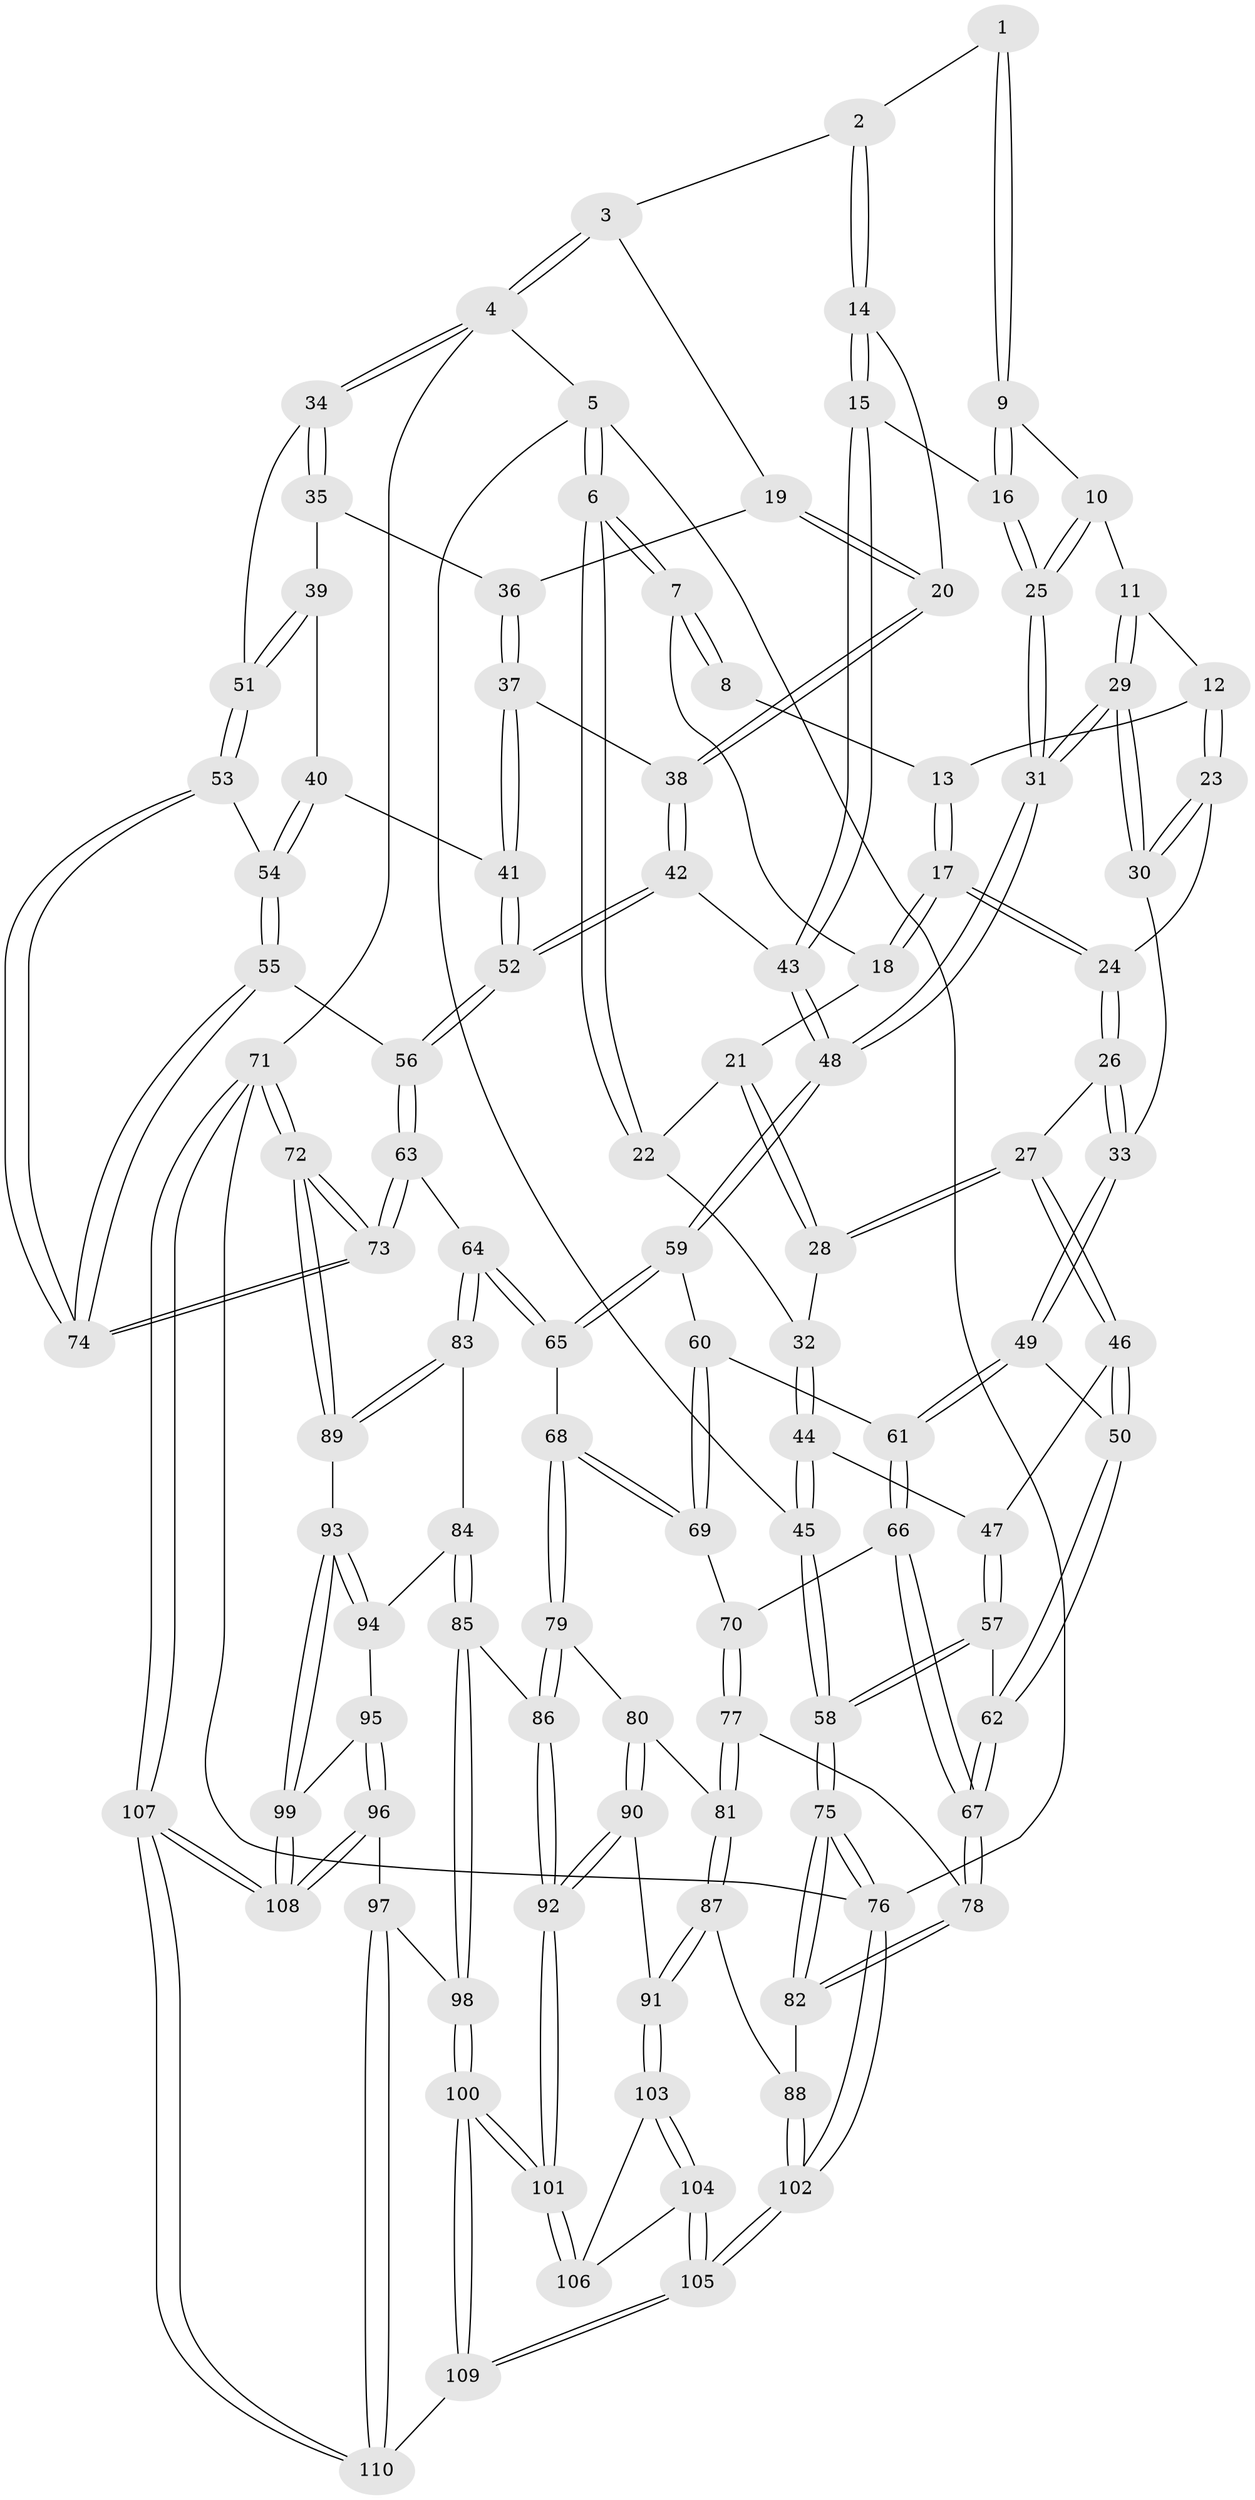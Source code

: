 // Generated by graph-tools (version 1.1) at 2025/11/02/27/25 16:11:51]
// undirected, 110 vertices, 272 edges
graph export_dot {
graph [start="1"]
  node [color=gray90,style=filled];
  1 [pos="+0.4355522670950011+0"];
  2 [pos="+0.7766446324939018+0"];
  3 [pos="+0.9297585501856199+0"];
  4 [pos="+1+0"];
  5 [pos="+0+0"];
  6 [pos="+0+0"];
  7 [pos="+0.05940419279388284+0"];
  8 [pos="+0.17111246981630412+0"];
  9 [pos="+0.4454251565359907+0"];
  10 [pos="+0.43532058831189513+0.014408803680934747"];
  11 [pos="+0.3657808034027469+0.08231976034392992"];
  12 [pos="+0.32146324356838546+0.09293529323558629"];
  13 [pos="+0.264190431307092+0.045171748787418316"];
  14 [pos="+0.669322969794807+0.06323844955649113"];
  15 [pos="+0.6109791356627883+0.151288954670098"];
  16 [pos="+0.5302970666916477+0.08860227827001906"];
  17 [pos="+0.21737540241677564+0.11893369010601862"];
  18 [pos="+0.1587045801537604+0.06389989194139356"];
  19 [pos="+0.8659813458070266+0.0861240475196222"];
  20 [pos="+0.8192855827501192+0.13184669098496365"];
  21 [pos="+0.12415816155410882+0.11379511635707291"];
  22 [pos="+0.041857740274222045+0.11279568161011497"];
  23 [pos="+0.26652461533044836+0.1382521027222462"];
  24 [pos="+0.2211736975305079+0.12599258300852695"];
  25 [pos="+0.43606365286490595+0.2125976200917764"];
  26 [pos="+0.17106840900158782+0.20351787403253527"];
  27 [pos="+0.14436496853257924+0.21365870914472168"];
  28 [pos="+0.12172532293759707+0.19105140249291225"];
  29 [pos="+0.36351043262900923+0.25699590565172376"];
  30 [pos="+0.31850816964405976+0.2548809287781708"];
  31 [pos="+0.42229120794700825+0.2826148144677878"];
  32 [pos="+0.058182623422866876+0.1765447294841449"];
  33 [pos="+0.3033703870840103+0.2617690128276365"];
  34 [pos="+1+0"];
  35 [pos="+0.9324665383973285+0.15398161904418883"];
  36 [pos="+0.9227980514668386+0.14887084554475558"];
  37 [pos="+0.8832063842119192+0.2485992793251715"];
  38 [pos="+0.7922789108844172+0.17791508572146889"];
  39 [pos="+1+0.20496530381283345"];
  40 [pos="+0.8985833596187318+0.2820597354719534"];
  41 [pos="+0.8959638590362288+0.28188047975153985"];
  42 [pos="+0.7068147212249867+0.24473965342806378"];
  43 [pos="+0.6223537768392547+0.2067139958915402"];
  44 [pos="+0+0.23943755292254584"];
  45 [pos="+0+0.2660160864511891"];
  46 [pos="+0.1270314255564574+0.28143474930573426"];
  47 [pos="+0.09078117079702415+0.2898503082899994"];
  48 [pos="+0.4695262697849161+0.32503720083339727"];
  49 [pos="+0.22225748406465137+0.35237753864942256"];
  50 [pos="+0.19630344173972486+0.3590855603592329"];
  51 [pos="+1+0.24570731241475668"];
  52 [pos="+0.7696357079804358+0.3838368263941345"];
  53 [pos="+1+0.32837075300190827"];
  54 [pos="+0.9865190702726533+0.351752224753424"];
  55 [pos="+0.8336534732227692+0.479397662585671"];
  56 [pos="+0.7698911156720804+0.5035413780449346"];
  57 [pos="+0+0.47502470162169985"];
  58 [pos="+0+0.5092743573688705"];
  59 [pos="+0.469960413162227+0.33547857332517905"];
  60 [pos="+0.3769910366025484+0.4270612578027202"];
  61 [pos="+0.33739766602694293+0.44368079738282984"];
  62 [pos="+0.12749568235933928+0.4834282141466424"];
  63 [pos="+0.7641977764779962+0.5147161982399316"];
  64 [pos="+0.7396133537676299+0.5424514646522571"];
  65 [pos="+0.5998630240515043+0.5018202145235438"];
  66 [pos="+0.3072062943674176+0.4938797075766084"];
  67 [pos="+0.17753902063269875+0.5335155558915142"];
  68 [pos="+0.46822001892182064+0.5832294241272027"];
  69 [pos="+0.4346845167860119+0.5548400332015164"];
  70 [pos="+0.33303254353249784+0.5396676798156561"];
  71 [pos="+1+1"];
  72 [pos="+1+0.8374966830992575"];
  73 [pos="+1+0.6724097781311023"];
  74 [pos="+1+0.4717750122530689"];
  75 [pos="+0+0.7390218038240781"];
  76 [pos="+0+1"];
  77 [pos="+0.32753751532991243+0.6574207376206262"];
  78 [pos="+0.1905705518827079+0.6066307075447174"];
  79 [pos="+0.4411527001312614+0.6448683502610301"];
  80 [pos="+0.3874071344113573+0.6725433723500274"];
  81 [pos="+0.33535149699310757+0.6655314850536206"];
  82 [pos="+0.12792941873400254+0.7130729544857001"];
  83 [pos="+0.7397090000547214+0.5448409899225343"];
  84 [pos="+0.6621967883314549+0.6972250528176255"];
  85 [pos="+0.6263179292893741+0.7248753152165004"];
  86 [pos="+0.5291457069889947+0.7195495206282477"];
  87 [pos="+0.2595685817954664+0.7889134490824091"];
  88 [pos="+0.17548631052699742+0.7677235524648358"];
  89 [pos="+0.9346140646057103+0.7920904727497814"];
  90 [pos="+0.41354417987121195+0.8050855186643111"];
  91 [pos="+0.27104616551893024+0.8063814511601652"];
  92 [pos="+0.4454030138977816+0.8387235131939758"];
  93 [pos="+0.8442836072963679+0.8573759222202317"];
  94 [pos="+0.6790571744780662+0.7232426505190777"];
  95 [pos="+0.7051198593412742+0.80233854004111"];
  96 [pos="+0.7119911756335042+0.9146788108290053"];
  97 [pos="+0.6379392371670298+0.9102957808220277"];
  98 [pos="+0.5876980740347114+0.8851344553956718"];
  99 [pos="+0.8404563582976395+0.8618348487972609"];
  100 [pos="+0.48381040779714873+0.9191305488291462"];
  101 [pos="+0.4590768488259107+0.8847536824715881"];
  102 [pos="+0+1"];
  103 [pos="+0.2719615933156772+0.8175098922436556"];
  104 [pos="+0.26598452009294005+0.9130255208987365"];
  105 [pos="+0.1147990146204158+1"];
  106 [pos="+0.39083250521150226+0.885485738525695"];
  107 [pos="+0.8551709642707447+1"];
  108 [pos="+0.7829476345108709+0.941211550639297"];
  109 [pos="+0.41501879611934445+1"];
  110 [pos="+0.6210357786870075+1"];
  1 -- 2;
  1 -- 9;
  1 -- 9;
  2 -- 3;
  2 -- 14;
  2 -- 14;
  3 -- 4;
  3 -- 4;
  3 -- 19;
  4 -- 5;
  4 -- 34;
  4 -- 34;
  4 -- 71;
  5 -- 6;
  5 -- 6;
  5 -- 45;
  5 -- 76;
  6 -- 7;
  6 -- 7;
  6 -- 22;
  6 -- 22;
  7 -- 8;
  7 -- 8;
  7 -- 18;
  8 -- 13;
  9 -- 10;
  9 -- 16;
  9 -- 16;
  10 -- 11;
  10 -- 25;
  10 -- 25;
  11 -- 12;
  11 -- 29;
  11 -- 29;
  12 -- 13;
  12 -- 23;
  12 -- 23;
  13 -- 17;
  13 -- 17;
  14 -- 15;
  14 -- 15;
  14 -- 20;
  15 -- 16;
  15 -- 43;
  15 -- 43;
  16 -- 25;
  16 -- 25;
  17 -- 18;
  17 -- 18;
  17 -- 24;
  17 -- 24;
  18 -- 21;
  19 -- 20;
  19 -- 20;
  19 -- 36;
  20 -- 38;
  20 -- 38;
  21 -- 22;
  21 -- 28;
  21 -- 28;
  22 -- 32;
  23 -- 24;
  23 -- 30;
  23 -- 30;
  24 -- 26;
  24 -- 26;
  25 -- 31;
  25 -- 31;
  26 -- 27;
  26 -- 33;
  26 -- 33;
  27 -- 28;
  27 -- 28;
  27 -- 46;
  27 -- 46;
  28 -- 32;
  29 -- 30;
  29 -- 30;
  29 -- 31;
  29 -- 31;
  30 -- 33;
  31 -- 48;
  31 -- 48;
  32 -- 44;
  32 -- 44;
  33 -- 49;
  33 -- 49;
  34 -- 35;
  34 -- 35;
  34 -- 51;
  35 -- 36;
  35 -- 39;
  36 -- 37;
  36 -- 37;
  37 -- 38;
  37 -- 41;
  37 -- 41;
  38 -- 42;
  38 -- 42;
  39 -- 40;
  39 -- 51;
  39 -- 51;
  40 -- 41;
  40 -- 54;
  40 -- 54;
  41 -- 52;
  41 -- 52;
  42 -- 43;
  42 -- 52;
  42 -- 52;
  43 -- 48;
  43 -- 48;
  44 -- 45;
  44 -- 45;
  44 -- 47;
  45 -- 58;
  45 -- 58;
  46 -- 47;
  46 -- 50;
  46 -- 50;
  47 -- 57;
  47 -- 57;
  48 -- 59;
  48 -- 59;
  49 -- 50;
  49 -- 61;
  49 -- 61;
  50 -- 62;
  50 -- 62;
  51 -- 53;
  51 -- 53;
  52 -- 56;
  52 -- 56;
  53 -- 54;
  53 -- 74;
  53 -- 74;
  54 -- 55;
  54 -- 55;
  55 -- 56;
  55 -- 74;
  55 -- 74;
  56 -- 63;
  56 -- 63;
  57 -- 58;
  57 -- 58;
  57 -- 62;
  58 -- 75;
  58 -- 75;
  59 -- 60;
  59 -- 65;
  59 -- 65;
  60 -- 61;
  60 -- 69;
  60 -- 69;
  61 -- 66;
  61 -- 66;
  62 -- 67;
  62 -- 67;
  63 -- 64;
  63 -- 73;
  63 -- 73;
  64 -- 65;
  64 -- 65;
  64 -- 83;
  64 -- 83;
  65 -- 68;
  66 -- 67;
  66 -- 67;
  66 -- 70;
  67 -- 78;
  67 -- 78;
  68 -- 69;
  68 -- 69;
  68 -- 79;
  68 -- 79;
  69 -- 70;
  70 -- 77;
  70 -- 77;
  71 -- 72;
  71 -- 72;
  71 -- 107;
  71 -- 107;
  71 -- 76;
  72 -- 73;
  72 -- 73;
  72 -- 89;
  72 -- 89;
  73 -- 74;
  73 -- 74;
  75 -- 76;
  75 -- 76;
  75 -- 82;
  75 -- 82;
  76 -- 102;
  76 -- 102;
  77 -- 78;
  77 -- 81;
  77 -- 81;
  78 -- 82;
  78 -- 82;
  79 -- 80;
  79 -- 86;
  79 -- 86;
  80 -- 81;
  80 -- 90;
  80 -- 90;
  81 -- 87;
  81 -- 87;
  82 -- 88;
  83 -- 84;
  83 -- 89;
  83 -- 89;
  84 -- 85;
  84 -- 85;
  84 -- 94;
  85 -- 86;
  85 -- 98;
  85 -- 98;
  86 -- 92;
  86 -- 92;
  87 -- 88;
  87 -- 91;
  87 -- 91;
  88 -- 102;
  88 -- 102;
  89 -- 93;
  90 -- 91;
  90 -- 92;
  90 -- 92;
  91 -- 103;
  91 -- 103;
  92 -- 101;
  92 -- 101;
  93 -- 94;
  93 -- 94;
  93 -- 99;
  93 -- 99;
  94 -- 95;
  95 -- 96;
  95 -- 96;
  95 -- 99;
  96 -- 97;
  96 -- 108;
  96 -- 108;
  97 -- 98;
  97 -- 110;
  97 -- 110;
  98 -- 100;
  98 -- 100;
  99 -- 108;
  99 -- 108;
  100 -- 101;
  100 -- 101;
  100 -- 109;
  100 -- 109;
  101 -- 106;
  101 -- 106;
  102 -- 105;
  102 -- 105;
  103 -- 104;
  103 -- 104;
  103 -- 106;
  104 -- 105;
  104 -- 105;
  104 -- 106;
  105 -- 109;
  105 -- 109;
  107 -- 108;
  107 -- 108;
  107 -- 110;
  107 -- 110;
  109 -- 110;
}

